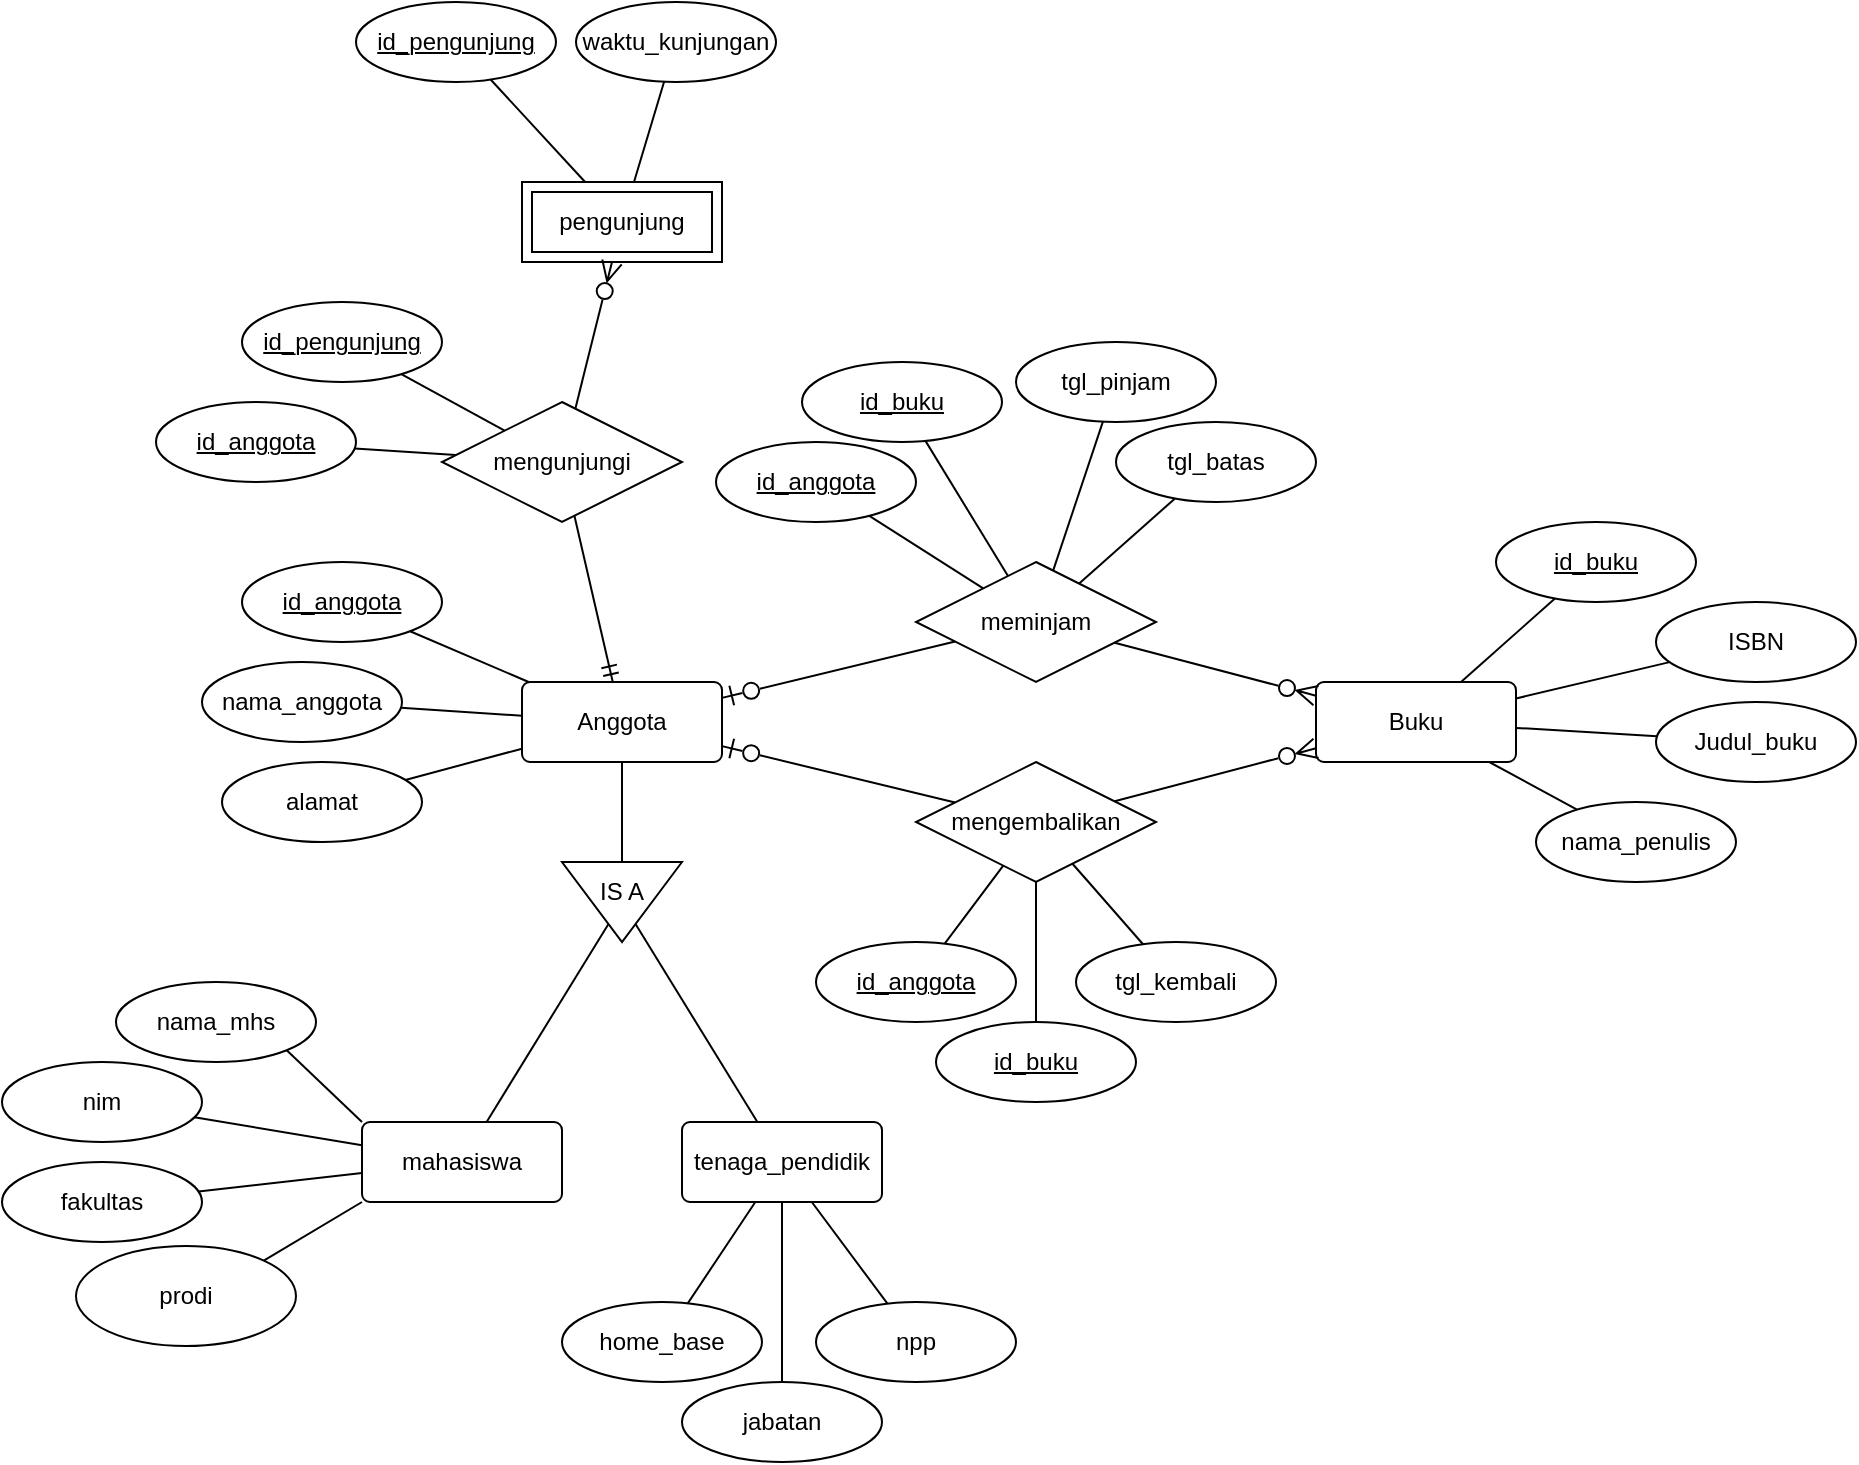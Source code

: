 <mxfile version="24.7.17">
  <diagram name="Page-1" id="juTB6MVJdAHUEsimJ1uh">
    <mxGraphModel dx="1050" dy="577" grid="1" gridSize="10" guides="1" tooltips="1" connect="1" arrows="1" fold="1" page="1" pageScale="1" pageWidth="1920" pageHeight="1200" math="0" shadow="0">
      <root>
        <mxCell id="0" />
        <mxCell id="1" parent="0" />
        <mxCell id="4RQrXysNxXmY_oEP2_3j-1" value="Buku" style="rounded=1;arcSize=10;whiteSpace=wrap;html=1;align=center;" parent="1" vertex="1">
          <mxGeometry x="1300" y="420" width="100" height="40" as="geometry" />
        </mxCell>
        <mxCell id="4RQrXysNxXmY_oEP2_3j-2" value="id_buku" style="ellipse;whiteSpace=wrap;html=1;align=center;fontStyle=4;" parent="1" vertex="1">
          <mxGeometry x="1390" y="340" width="100" height="40" as="geometry" />
        </mxCell>
        <mxCell id="4RQrXysNxXmY_oEP2_3j-3" value="ISBN" style="ellipse;whiteSpace=wrap;html=1;align=center;" parent="1" vertex="1">
          <mxGeometry x="1470" y="380" width="100" height="40" as="geometry" />
        </mxCell>
        <mxCell id="4RQrXysNxXmY_oEP2_3j-4" value="Judul_buku" style="ellipse;whiteSpace=wrap;html=1;align=center;" parent="1" vertex="1">
          <mxGeometry x="1470" y="430" width="100" height="40" as="geometry" />
        </mxCell>
        <mxCell id="4RQrXysNxXmY_oEP2_3j-5" value="nama_penulis" style="ellipse;whiteSpace=wrap;html=1;align=center;" parent="1" vertex="1">
          <mxGeometry x="1410" y="480" width="100" height="40" as="geometry" />
        </mxCell>
        <mxCell id="4RQrXysNxXmY_oEP2_3j-6" value="" style="endArrow=none;html=1;rounded=0;" parent="1" source="4RQrXysNxXmY_oEP2_3j-2" target="4RQrXysNxXmY_oEP2_3j-1" edge="1">
          <mxGeometry relative="1" as="geometry">
            <mxPoint x="1260" y="420" as="sourcePoint" />
            <mxPoint x="1420" y="420" as="targetPoint" />
          </mxGeometry>
        </mxCell>
        <mxCell id="4RQrXysNxXmY_oEP2_3j-7" value="" style="endArrow=none;html=1;rounded=0;" parent="1" source="4RQrXysNxXmY_oEP2_3j-3" target="4RQrXysNxXmY_oEP2_3j-1" edge="1">
          <mxGeometry relative="1" as="geometry">
            <mxPoint x="1443" y="379" as="sourcePoint" />
            <mxPoint x="1400" y="440" as="targetPoint" />
          </mxGeometry>
        </mxCell>
        <mxCell id="4RQrXysNxXmY_oEP2_3j-8" value="" style="endArrow=none;html=1;rounded=0;" parent="1" source="4RQrXysNxXmY_oEP2_3j-4" target="4RQrXysNxXmY_oEP2_3j-1" edge="1">
          <mxGeometry relative="1" as="geometry">
            <mxPoint x="1453" y="440" as="sourcePoint" />
            <mxPoint x="1410" y="501" as="targetPoint" />
          </mxGeometry>
        </mxCell>
        <mxCell id="4RQrXysNxXmY_oEP2_3j-9" value="" style="endArrow=none;html=1;rounded=0;" parent="1" source="4RQrXysNxXmY_oEP2_3j-5" target="4RQrXysNxXmY_oEP2_3j-1" edge="1">
          <mxGeometry relative="1" as="geometry">
            <mxPoint x="1373" y="480" as="sourcePoint" />
            <mxPoint x="1330" y="541" as="targetPoint" />
          </mxGeometry>
        </mxCell>
        <mxCell id="4RQrXysNxXmY_oEP2_3j-10" value="Anggota" style="rounded=1;arcSize=10;whiteSpace=wrap;html=1;align=center;" parent="1" vertex="1">
          <mxGeometry x="903" y="420" width="100" height="40" as="geometry" />
        </mxCell>
        <mxCell id="4RQrXysNxXmY_oEP2_3j-20" value="" style="group" parent="1" vertex="1" connectable="0">
          <mxGeometry x="923" y="510" width="60" height="40" as="geometry" />
        </mxCell>
        <mxCell id="4RQrXysNxXmY_oEP2_3j-17" value="" style="triangle;whiteSpace=wrap;html=1;rotation=-270;container=0;" parent="4RQrXysNxXmY_oEP2_3j-20" vertex="1">
          <mxGeometry x="10" y="-10" width="40" height="60" as="geometry" />
        </mxCell>
        <mxCell id="4RQrXysNxXmY_oEP2_3j-18" value="IS A" style="text;html=1;align=center;verticalAlign=middle;whiteSpace=wrap;rounded=0;rotation=0;container=0;" parent="4RQrXysNxXmY_oEP2_3j-20" vertex="1">
          <mxGeometry width="60" height="30" as="geometry" />
        </mxCell>
        <mxCell id="4RQrXysNxXmY_oEP2_3j-21" value="" style="endArrow=none;html=1;rounded=0;" parent="1" source="4RQrXysNxXmY_oEP2_3j-17" target="4RQrXysNxXmY_oEP2_3j-10" edge="1">
          <mxGeometry relative="1" as="geometry">
            <mxPoint x="953" y="510" as="sourcePoint" />
            <mxPoint x="1113" y="510" as="targetPoint" />
          </mxGeometry>
        </mxCell>
        <mxCell id="4RQrXysNxXmY_oEP2_3j-22" value="id_anggota" style="ellipse;whiteSpace=wrap;html=1;align=center;fontStyle=4;" parent="1" vertex="1">
          <mxGeometry x="763" y="360" width="100" height="40" as="geometry" />
        </mxCell>
        <mxCell id="4RQrXysNxXmY_oEP2_3j-23" value="nama_anggota" style="ellipse;whiteSpace=wrap;html=1;align=center;" parent="1" vertex="1">
          <mxGeometry x="743" y="410" width="100" height="40" as="geometry" />
        </mxCell>
        <mxCell id="4RQrXysNxXmY_oEP2_3j-24" value="alamat" style="ellipse;whiteSpace=wrap;html=1;align=center;" parent="1" vertex="1">
          <mxGeometry x="753" y="460" width="100" height="40" as="geometry" />
        </mxCell>
        <mxCell id="4RQrXysNxXmY_oEP2_3j-25" value="tenaga_pendidik" style="rounded=1;arcSize=10;whiteSpace=wrap;html=1;align=center;" parent="1" vertex="1">
          <mxGeometry x="983" y="640" width="100" height="40" as="geometry" />
        </mxCell>
        <mxCell id="4RQrXysNxXmY_oEP2_3j-26" value="mahasiswa" style="rounded=1;arcSize=10;whiteSpace=wrap;html=1;align=center;" parent="1" vertex="1">
          <mxGeometry x="823" y="640" width="100" height="40" as="geometry" />
        </mxCell>
        <mxCell id="4RQrXysNxXmY_oEP2_3j-27" value="" style="endArrow=none;html=1;rounded=0;" parent="1" source="4RQrXysNxXmY_oEP2_3j-26" target="4RQrXysNxXmY_oEP2_3j-17" edge="1">
          <mxGeometry relative="1" as="geometry">
            <mxPoint x="863" y="590" as="sourcePoint" />
            <mxPoint x="1023" y="590" as="targetPoint" />
          </mxGeometry>
        </mxCell>
        <mxCell id="4RQrXysNxXmY_oEP2_3j-28" value="" style="endArrow=none;html=1;rounded=0;" parent="1" source="4RQrXysNxXmY_oEP2_3j-25" target="4RQrXysNxXmY_oEP2_3j-17" edge="1">
          <mxGeometry relative="1" as="geometry">
            <mxPoint x="898" y="630" as="sourcePoint" />
            <mxPoint x="956" y="550" as="targetPoint" />
          </mxGeometry>
        </mxCell>
        <mxCell id="4RQrXysNxXmY_oEP2_3j-29" value="nim" style="ellipse;whiteSpace=wrap;html=1;align=center;" parent="1" vertex="1">
          <mxGeometry x="643" y="610" width="100" height="40" as="geometry" />
        </mxCell>
        <mxCell id="4RQrXysNxXmY_oEP2_3j-30" value="fakultas" style="ellipse;whiteSpace=wrap;html=1;align=center;" parent="1" vertex="1">
          <mxGeometry x="643" y="660" width="100" height="40" as="geometry" />
        </mxCell>
        <mxCell id="4RQrXysNxXmY_oEP2_3j-31" value="jabatan" style="ellipse;whiteSpace=wrap;html=1;align=center;" parent="1" vertex="1">
          <mxGeometry x="983" y="770" width="100" height="40" as="geometry" />
        </mxCell>
        <mxCell id="4RQrXysNxXmY_oEP2_3j-32" value="home_base" style="ellipse;whiteSpace=wrap;html=1;align=center;" parent="1" vertex="1">
          <mxGeometry x="923" y="730" width="100" height="40" as="geometry" />
        </mxCell>
        <mxCell id="4RQrXysNxXmY_oEP2_3j-33" value="" style="endArrow=none;html=1;rounded=0;" parent="1" source="4RQrXysNxXmY_oEP2_3j-29" target="4RQrXysNxXmY_oEP2_3j-26" edge="1">
          <mxGeometry relative="1" as="geometry">
            <mxPoint x="783" y="580" as="sourcePoint" />
            <mxPoint x="943" y="580" as="targetPoint" />
          </mxGeometry>
        </mxCell>
        <mxCell id="4RQrXysNxXmY_oEP2_3j-34" value="" style="endArrow=none;html=1;rounded=0;" parent="1" source="4RQrXysNxXmY_oEP2_3j-30" target="4RQrXysNxXmY_oEP2_3j-26" edge="1">
          <mxGeometry relative="1" as="geometry">
            <mxPoint x="893" y="590" as="sourcePoint" />
            <mxPoint x="1053" y="590" as="targetPoint" />
          </mxGeometry>
        </mxCell>
        <mxCell id="4RQrXysNxXmY_oEP2_3j-35" value="" style="endArrow=none;html=1;rounded=0;" parent="1" source="4RQrXysNxXmY_oEP2_3j-25" target="4RQrXysNxXmY_oEP2_3j-31" edge="1">
          <mxGeometry relative="1" as="geometry">
            <mxPoint x="893" y="590" as="sourcePoint" />
            <mxPoint x="1053" y="590" as="targetPoint" />
          </mxGeometry>
        </mxCell>
        <mxCell id="4RQrXysNxXmY_oEP2_3j-36" value="" style="endArrow=none;html=1;rounded=0;" parent="1" source="4RQrXysNxXmY_oEP2_3j-25" target="4RQrXysNxXmY_oEP2_3j-32" edge="1">
          <mxGeometry relative="1" as="geometry">
            <mxPoint x="1093" y="641" as="sourcePoint" />
            <mxPoint x="1167" y="628" as="targetPoint" />
          </mxGeometry>
        </mxCell>
        <mxCell id="4RQrXysNxXmY_oEP2_3j-37" value="" style="endArrow=none;html=1;rounded=0;" parent="1" source="4RQrXysNxXmY_oEP2_3j-22" target="4RQrXysNxXmY_oEP2_3j-10" edge="1">
          <mxGeometry relative="1" as="geometry">
            <mxPoint x="873" y="490" as="sourcePoint" />
            <mxPoint x="1033" y="490" as="targetPoint" />
          </mxGeometry>
        </mxCell>
        <mxCell id="4RQrXysNxXmY_oEP2_3j-38" value="" style="endArrow=none;html=1;rounded=0;" parent="1" source="4RQrXysNxXmY_oEP2_3j-23" target="4RQrXysNxXmY_oEP2_3j-10" edge="1">
          <mxGeometry relative="1" as="geometry">
            <mxPoint x="857" y="405" as="sourcePoint" />
            <mxPoint x="916" y="430" as="targetPoint" />
          </mxGeometry>
        </mxCell>
        <mxCell id="4RQrXysNxXmY_oEP2_3j-39" value="" style="endArrow=none;html=1;rounded=0;" parent="1" source="4RQrXysNxXmY_oEP2_3j-24" target="4RQrXysNxXmY_oEP2_3j-10" edge="1">
          <mxGeometry relative="1" as="geometry">
            <mxPoint x="853" y="443" as="sourcePoint" />
            <mxPoint x="913" y="447" as="targetPoint" />
          </mxGeometry>
        </mxCell>
        <mxCell id="4RQrXysNxXmY_oEP2_3j-40" value="npp" style="ellipse;whiteSpace=wrap;html=1;align=center;" parent="1" vertex="1">
          <mxGeometry x="1050" y="730" width="100" height="40" as="geometry" />
        </mxCell>
        <mxCell id="4RQrXysNxXmY_oEP2_3j-41" value="" style="endArrow=none;html=1;rounded=0;" parent="1" source="4RQrXysNxXmY_oEP2_3j-25" target="4RQrXysNxXmY_oEP2_3j-40" edge="1">
          <mxGeometry relative="1" as="geometry">
            <mxPoint x="913" y="640" as="sourcePoint" />
            <mxPoint x="1073" y="640" as="targetPoint" />
          </mxGeometry>
        </mxCell>
        <mxCell id="4RQrXysNxXmY_oEP2_3j-42" value="meminjam" style="shape=rhombus;perimeter=rhombusPerimeter;whiteSpace=wrap;html=1;align=center;" parent="1" vertex="1">
          <mxGeometry x="1100" y="360" width="120" height="60" as="geometry" />
        </mxCell>
        <mxCell id="412N8w5eiUQhzpS0vNHs-1" value="" style="endArrow=none;html=1;rounded=0;startArrow=ERzeroToOne;startFill=0;endSize=6;startSize=8;" parent="1" source="4RQrXysNxXmY_oEP2_3j-10" target="4RQrXysNxXmY_oEP2_3j-42" edge="1">
          <mxGeometry relative="1" as="geometry">
            <mxPoint x="990" y="450" as="sourcePoint" />
            <mxPoint x="1150" y="450" as="targetPoint" />
          </mxGeometry>
        </mxCell>
        <mxCell id="412N8w5eiUQhzpS0vNHs-2" value="" style="endArrow=ERzeroToMany;html=1;rounded=0;endFill=0;endSize=8;" parent="1" source="4RQrXysNxXmY_oEP2_3j-42" target="4RQrXysNxXmY_oEP2_3j-1" edge="1">
          <mxGeometry relative="1" as="geometry">
            <mxPoint x="980" y="460" as="sourcePoint" />
            <mxPoint x="1140" y="460" as="targetPoint" />
          </mxGeometry>
        </mxCell>
        <mxCell id="412N8w5eiUQhzpS0vNHs-5" value="tgl_pinjam" style="ellipse;whiteSpace=wrap;html=1;align=center;" parent="1" vertex="1">
          <mxGeometry x="1150" y="250" width="100" height="40" as="geometry" />
        </mxCell>
        <mxCell id="412N8w5eiUQhzpS0vNHs-8" value="id_anggota" style="ellipse;whiteSpace=wrap;html=1;align=center;fontStyle=4;" parent="1" vertex="1">
          <mxGeometry x="1000" y="300" width="100" height="40" as="geometry" />
        </mxCell>
        <mxCell id="412N8w5eiUQhzpS0vNHs-9" value="id_buku" style="ellipse;whiteSpace=wrap;html=1;align=center;fontStyle=4;" parent="1" vertex="1">
          <mxGeometry x="1043" y="260" width="100" height="40" as="geometry" />
        </mxCell>
        <mxCell id="412N8w5eiUQhzpS0vNHs-10" value="" style="endArrow=none;html=1;rounded=0;" parent="1" source="412N8w5eiUQhzpS0vNHs-8" target="4RQrXysNxXmY_oEP2_3j-42" edge="1">
          <mxGeometry relative="1" as="geometry">
            <mxPoint x="1103" y="389.66" as="sourcePoint" />
            <mxPoint x="1263" y="389.66" as="targetPoint" />
          </mxGeometry>
        </mxCell>
        <mxCell id="412N8w5eiUQhzpS0vNHs-11" value="" style="endArrow=none;html=1;rounded=0;" parent="1" source="412N8w5eiUQhzpS0vNHs-5" target="4RQrXysNxXmY_oEP2_3j-42" edge="1">
          <mxGeometry relative="1" as="geometry">
            <mxPoint x="1160" y="357" as="sourcePoint" />
            <mxPoint x="1207" y="400" as="targetPoint" />
          </mxGeometry>
        </mxCell>
        <mxCell id="412N8w5eiUQhzpS0vNHs-12" value="" style="endArrow=none;html=1;rounded=0;" parent="1" source="412N8w5eiUQhzpS0vNHs-9" target="4RQrXysNxXmY_oEP2_3j-42" edge="1">
          <mxGeometry relative="1" as="geometry">
            <mxPoint x="1143" y="370" as="sourcePoint" />
            <mxPoint x="1190" y="413" as="targetPoint" />
          </mxGeometry>
        </mxCell>
        <mxCell id="OXXhy_uKyFzOThuf9eMf-1" value="mengembalikan" style="shape=rhombus;perimeter=rhombusPerimeter;whiteSpace=wrap;html=1;align=center;" parent="1" vertex="1">
          <mxGeometry x="1100" y="460" width="120" height="60" as="geometry" />
        </mxCell>
        <mxCell id="OXXhy_uKyFzOThuf9eMf-2" value="" style="endArrow=ERzeroToMany;html=1;rounded=0;endFill=0;endSize=8;" parent="1" source="OXXhy_uKyFzOThuf9eMf-1" target="4RQrXysNxXmY_oEP2_3j-1" edge="1">
          <mxGeometry relative="1" as="geometry">
            <mxPoint x="1220" y="466.5" as="sourcePoint" />
            <mxPoint x="1321" y="493.5" as="targetPoint" />
          </mxGeometry>
        </mxCell>
        <mxCell id="OXXhy_uKyFzOThuf9eMf-3" value="" style="endArrow=none;html=1;rounded=0;startArrow=ERzeroToOne;startFill=0;endSize=6;startSize=8;" parent="1" source="4RQrXysNxXmY_oEP2_3j-10" target="OXXhy_uKyFzOThuf9eMf-1" edge="1">
          <mxGeometry relative="1" as="geometry">
            <mxPoint x="1013" y="450" as="sourcePoint" />
            <mxPoint x="1100" y="460" as="targetPoint" />
          </mxGeometry>
        </mxCell>
        <mxCell id="OXXhy_uKyFzOThuf9eMf-5" value="tgl_kembali" style="ellipse;whiteSpace=wrap;html=1;align=center;" parent="1" vertex="1">
          <mxGeometry x="1180" y="550" width="100" height="40" as="geometry" />
        </mxCell>
        <mxCell id="OXXhy_uKyFzOThuf9eMf-6" value="id_anggota" style="ellipse;whiteSpace=wrap;html=1;align=center;fontStyle=4;" parent="1" vertex="1">
          <mxGeometry x="1050" y="550" width="100" height="40" as="geometry" />
        </mxCell>
        <mxCell id="OXXhy_uKyFzOThuf9eMf-7" value="id_buku" style="ellipse;whiteSpace=wrap;html=1;align=center;fontStyle=4;" parent="1" vertex="1">
          <mxGeometry x="1110" y="590" width="100" height="40" as="geometry" />
        </mxCell>
        <mxCell id="OXXhy_uKyFzOThuf9eMf-8" value="" style="endArrow=none;html=1;rounded=0;" parent="1" source="OXXhy_uKyFzOThuf9eMf-1" target="OXXhy_uKyFzOThuf9eMf-6" edge="1">
          <mxGeometry relative="1" as="geometry">
            <mxPoint x="1190" y="540" as="sourcePoint" />
            <mxPoint x="1157" y="568" as="targetPoint" />
          </mxGeometry>
        </mxCell>
        <mxCell id="OXXhy_uKyFzOThuf9eMf-9" value="" style="endArrow=none;html=1;rounded=0;" parent="1" source="OXXhy_uKyFzOThuf9eMf-1" target="OXXhy_uKyFzOThuf9eMf-7" edge="1">
          <mxGeometry relative="1" as="geometry">
            <mxPoint x="1148" y="519" as="sourcePoint" />
            <mxPoint x="1103" y="560" as="targetPoint" />
          </mxGeometry>
        </mxCell>
        <mxCell id="OXXhy_uKyFzOThuf9eMf-10" value="" style="endArrow=none;html=1;rounded=0;" parent="1" source="OXXhy_uKyFzOThuf9eMf-5" target="OXXhy_uKyFzOThuf9eMf-1" edge="1">
          <mxGeometry relative="1" as="geometry">
            <mxPoint x="1158" y="529" as="sourcePoint" />
            <mxPoint x="1113" y="570" as="targetPoint" />
          </mxGeometry>
        </mxCell>
        <mxCell id="OXXhy_uKyFzOThuf9eMf-12" value="nama_mhs" style="ellipse;whiteSpace=wrap;html=1;align=center;" parent="1" vertex="1">
          <mxGeometry x="700" y="570" width="100" height="40" as="geometry" />
        </mxCell>
        <mxCell id="OXXhy_uKyFzOThuf9eMf-13" value="" style="endArrow=none;html=1;rounded=0;exitX=1;exitY=1;exitDx=0;exitDy=0;entryX=0;entryY=0;entryDx=0;entryDy=0;" parent="1" source="OXXhy_uKyFzOThuf9eMf-12" target="4RQrXysNxXmY_oEP2_3j-26" edge="1">
          <mxGeometry relative="1" as="geometry">
            <mxPoint x="780" y="690" as="sourcePoint" />
            <mxPoint x="830" y="690" as="targetPoint" />
          </mxGeometry>
        </mxCell>
        <mxCell id="OXXhy_uKyFzOThuf9eMf-14" value="prodi" style="ellipse;whiteSpace=wrap;html=1;align=center;" parent="1" vertex="1">
          <mxGeometry x="680" y="702" width="110" height="50" as="geometry" />
        </mxCell>
        <mxCell id="OXXhy_uKyFzOThuf9eMf-15" value="" style="endArrow=none;html=1;rounded=0;exitX=1;exitY=0;exitDx=0;exitDy=0;entryX=0;entryY=1;entryDx=0;entryDy=0;" parent="1" source="OXXhy_uKyFzOThuf9eMf-14" target="4RQrXysNxXmY_oEP2_3j-26" edge="1">
          <mxGeometry relative="1" as="geometry">
            <mxPoint x="768" y="704" as="sourcePoint" />
            <mxPoint x="830" y="696" as="targetPoint" />
          </mxGeometry>
        </mxCell>
        <mxCell id="N4zdJ8kqR7PtZ6v-wwtz-1" value="tgl_batas" style="ellipse;whiteSpace=wrap;html=1;align=center;" vertex="1" parent="1">
          <mxGeometry x="1200" y="290" width="100" height="40" as="geometry" />
        </mxCell>
        <mxCell id="N4zdJ8kqR7PtZ6v-wwtz-2" value="" style="endArrow=none;html=1;rounded=0;" edge="1" parent="1" source="N4zdJ8kqR7PtZ6v-wwtz-1" target="4RQrXysNxXmY_oEP2_3j-42">
          <mxGeometry relative="1" as="geometry">
            <mxPoint x="1198" y="300" as="sourcePoint" />
            <mxPoint x="1177" y="374" as="targetPoint" />
          </mxGeometry>
        </mxCell>
        <mxCell id="N4zdJ8kqR7PtZ6v-wwtz-3" value="pengunjung" style="shape=ext;margin=3;double=1;whiteSpace=wrap;html=1;align=center;" vertex="1" parent="1">
          <mxGeometry x="903" y="170" width="100" height="40" as="geometry" />
        </mxCell>
        <mxCell id="N4zdJ8kqR7PtZ6v-wwtz-4" value="mengunjungi" style="shape=rhombus;perimeter=rhombusPerimeter;whiteSpace=wrap;html=1;align=center;" vertex="1" parent="1">
          <mxGeometry x="863" y="280" width="120" height="60" as="geometry" />
        </mxCell>
        <mxCell id="N4zdJ8kqR7PtZ6v-wwtz-5" value="" style="endArrow=none;html=1;rounded=0;startArrow=ERmandOne;startFill=0;" edge="1" parent="1" source="4RQrXysNxXmY_oEP2_3j-10" target="N4zdJ8kqR7PtZ6v-wwtz-4">
          <mxGeometry relative="1" as="geometry">
            <mxPoint x="890" y="370" as="sourcePoint" />
            <mxPoint x="1050" y="370" as="targetPoint" />
          </mxGeometry>
        </mxCell>
        <mxCell id="N4zdJ8kqR7PtZ6v-wwtz-6" value="" style="endArrow=ERzeroToMany;html=1;rounded=0;endFill=0;endSize=8;" edge="1" parent="1" source="N4zdJ8kqR7PtZ6v-wwtz-4" target="N4zdJ8kqR7PtZ6v-wwtz-3">
          <mxGeometry relative="1" as="geometry">
            <mxPoint x="958" y="430" as="sourcePoint" />
            <mxPoint x="939" y="347" as="targetPoint" />
          </mxGeometry>
        </mxCell>
        <mxCell id="N4zdJ8kqR7PtZ6v-wwtz-7" value="id_pengunjung" style="ellipse;whiteSpace=wrap;html=1;align=center;fontStyle=4;" vertex="1" parent="1">
          <mxGeometry x="820" y="80" width="100" height="40" as="geometry" />
        </mxCell>
        <mxCell id="N4zdJ8kqR7PtZ6v-wwtz-9" value="waktu_kunjungan" style="ellipse;whiteSpace=wrap;html=1;align=center;" vertex="1" parent="1">
          <mxGeometry x="930" y="80" width="100" height="40" as="geometry" />
        </mxCell>
        <mxCell id="N4zdJ8kqR7PtZ6v-wwtz-10" value="" style="endArrow=none;html=1;rounded=0;" edge="1" parent="1" source="N4zdJ8kqR7PtZ6v-wwtz-3" target="N4zdJ8kqR7PtZ6v-wwtz-9">
          <mxGeometry relative="1" as="geometry">
            <mxPoint x="940" y="293" as="sourcePoint" />
            <mxPoint x="958" y="220" as="targetPoint" />
          </mxGeometry>
        </mxCell>
        <mxCell id="N4zdJ8kqR7PtZ6v-wwtz-11" value="" style="endArrow=none;html=1;rounded=0;" edge="1" parent="1" source="N4zdJ8kqR7PtZ6v-wwtz-3" target="N4zdJ8kqR7PtZ6v-wwtz-7">
          <mxGeometry relative="1" as="geometry">
            <mxPoint x="960" y="180" as="sourcePoint" />
            <mxPoint x="946" y="90" as="targetPoint" />
          </mxGeometry>
        </mxCell>
        <mxCell id="N4zdJ8kqR7PtZ6v-wwtz-12" value="id_pengunjung" style="ellipse;whiteSpace=wrap;html=1;align=center;fontStyle=4;" vertex="1" parent="1">
          <mxGeometry x="763" y="230" width="100" height="40" as="geometry" />
        </mxCell>
        <mxCell id="N4zdJ8kqR7PtZ6v-wwtz-13" value="id_anggota" style="ellipse;whiteSpace=wrap;html=1;align=center;fontStyle=4;" vertex="1" parent="1">
          <mxGeometry x="720" y="280" width="100" height="40" as="geometry" />
        </mxCell>
        <mxCell id="N4zdJ8kqR7PtZ6v-wwtz-14" value="" style="endArrow=none;html=1;rounded=0;" edge="1" parent="1" source="N4zdJ8kqR7PtZ6v-wwtz-12" target="N4zdJ8kqR7PtZ6v-wwtz-4">
          <mxGeometry relative="1" as="geometry">
            <mxPoint x="890" y="230" as="sourcePoint" />
            <mxPoint x="1050" y="230" as="targetPoint" />
          </mxGeometry>
        </mxCell>
        <mxCell id="N4zdJ8kqR7PtZ6v-wwtz-15" value="" style="endArrow=none;html=1;rounded=0;" edge="1" parent="1" source="N4zdJ8kqR7PtZ6v-wwtz-13" target="N4zdJ8kqR7PtZ6v-wwtz-4">
          <mxGeometry relative="1" as="geometry">
            <mxPoint x="853" y="276" as="sourcePoint" />
            <mxPoint x="904" y="304" as="targetPoint" />
          </mxGeometry>
        </mxCell>
      </root>
    </mxGraphModel>
  </diagram>
</mxfile>
